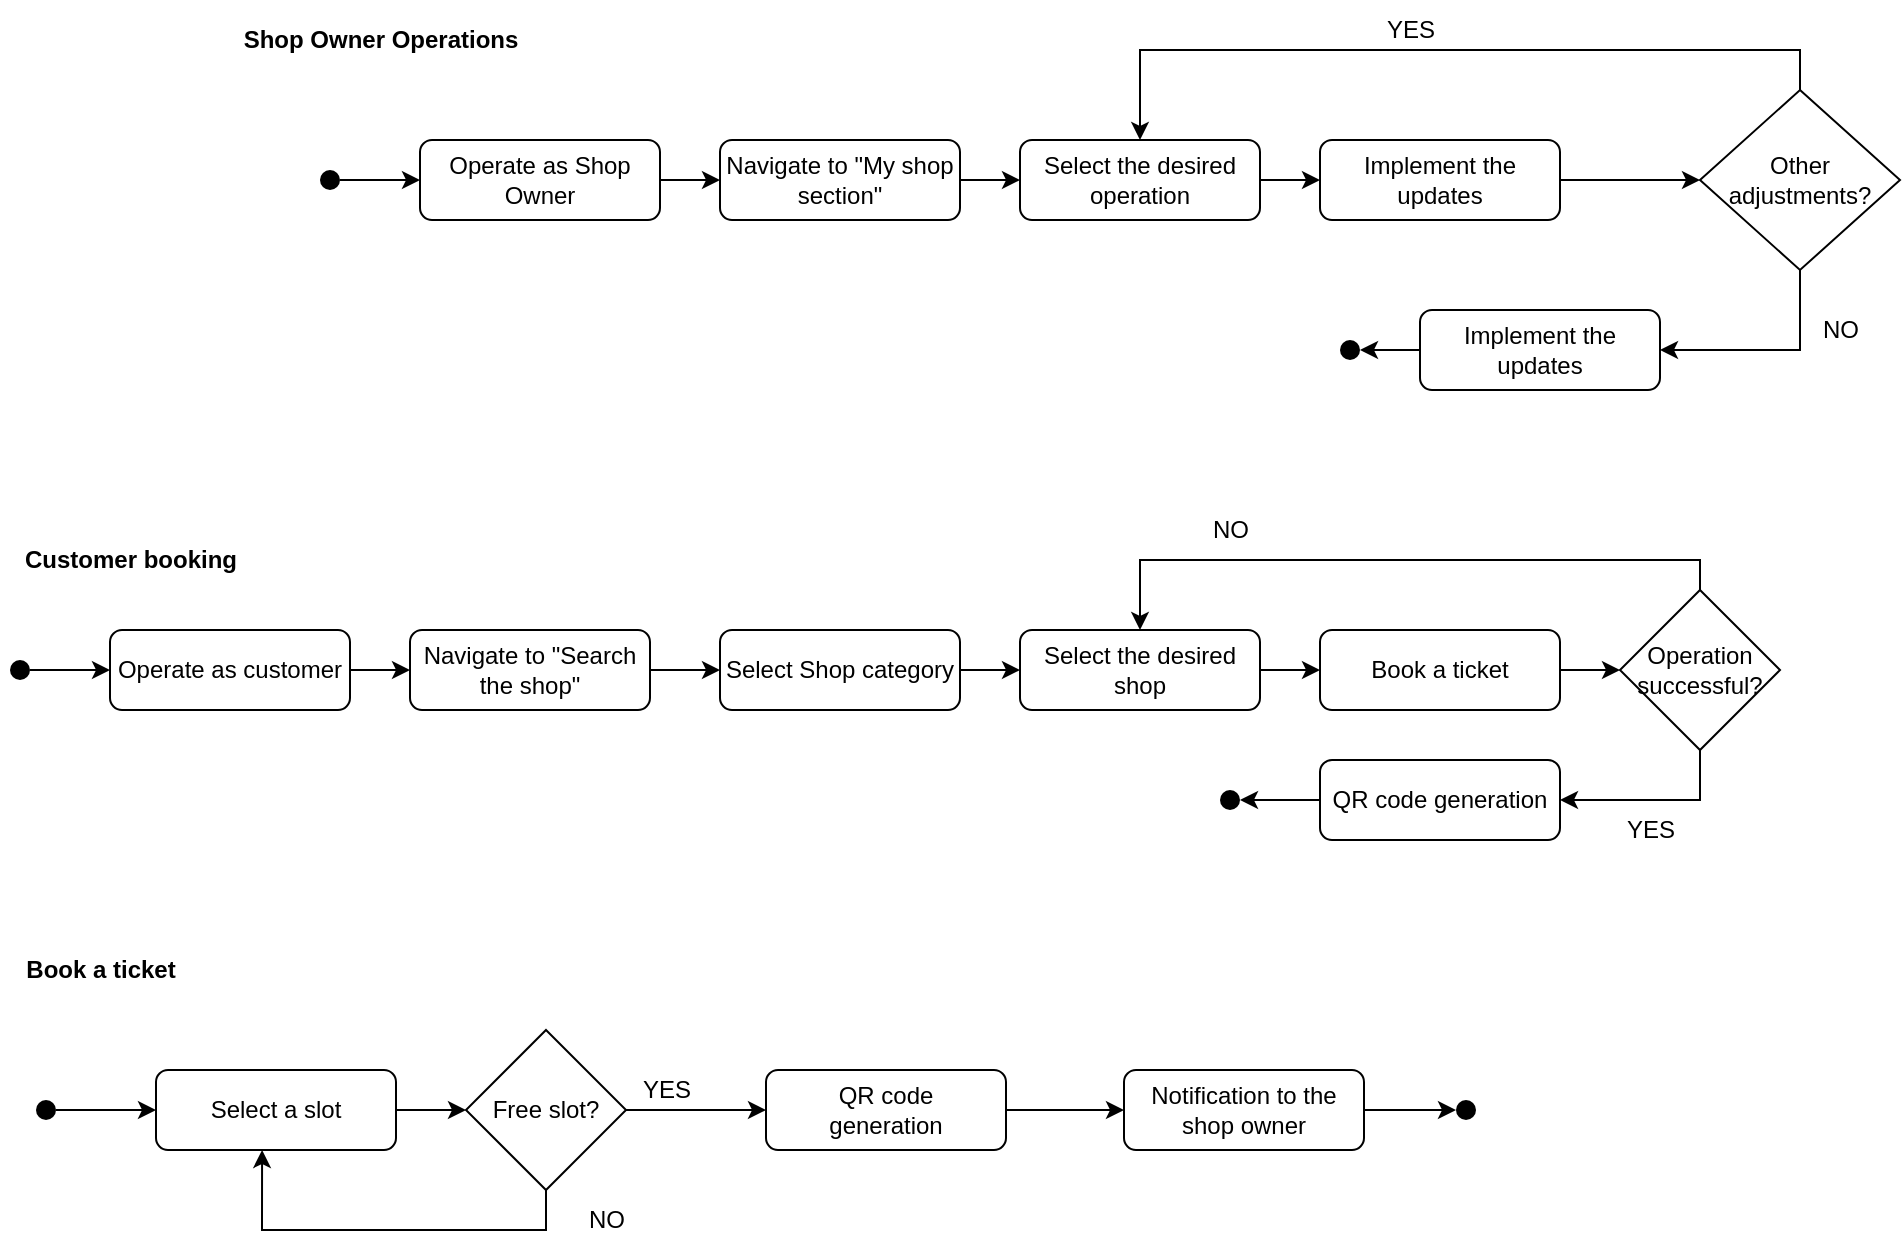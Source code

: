 <mxfile version="20.6.1" type="device"><diagram id="C5RBs43oDa-KdzZeNtuy" name="Page-1"><mxGraphModel dx="2281" dy="966" grid="1" gridSize="10" guides="1" tooltips="1" connect="1" arrows="1" fold="1" page="1" pageScale="1" pageWidth="827" pageHeight="1169" math="0" shadow="0"><root><mxCell id="WIyWlLk6GJQsqaUBKTNV-0"/><mxCell id="WIyWlLk6GJQsqaUBKTNV-1" parent="WIyWlLk6GJQsqaUBKTNV-0"/><mxCell id="CTdliA3NCelJ69mW_nRL-2" style="edgeStyle=orthogonalEdgeStyle;rounded=0;orthogonalLoop=1;jettySize=auto;html=1;entryX=0;entryY=0.5;entryDx=0;entryDy=0;" parent="WIyWlLk6GJQsqaUBKTNV-1" source="WIyWlLk6GJQsqaUBKTNV-3" target="CTdliA3NCelJ69mW_nRL-3" edge="1"><mxGeometry relative="1" as="geometry"><mxPoint x="-160" y="90" as="targetPoint"/></mxGeometry></mxCell><mxCell id="WIyWlLk6GJQsqaUBKTNV-3" value="Operate as Shop Owner" style="rounded=1;whiteSpace=wrap;html=1;fontSize=12;glass=0;strokeWidth=1;shadow=0;" parent="WIyWlLk6GJQsqaUBKTNV-1" vertex="1"><mxGeometry x="-330" y="70" width="120" height="40" as="geometry"/></mxCell><mxCell id="CTdliA3NCelJ69mW_nRL-1" style="edgeStyle=orthogonalEdgeStyle;rounded=0;orthogonalLoop=1;jettySize=auto;html=1;entryX=0;entryY=0.5;entryDx=0;entryDy=0;" parent="WIyWlLk6GJQsqaUBKTNV-1" source="CTdliA3NCelJ69mW_nRL-0" target="WIyWlLk6GJQsqaUBKTNV-3" edge="1"><mxGeometry relative="1" as="geometry"/></mxCell><mxCell id="CTdliA3NCelJ69mW_nRL-0" value="" style="shape=ellipse;fillColor=#000000;strokeColor=none;html=1;sketch=0;" parent="WIyWlLk6GJQsqaUBKTNV-1" vertex="1"><mxGeometry x="-380" y="85" width="10" height="10" as="geometry"/></mxCell><mxCell id="CTdliA3NCelJ69mW_nRL-4" style="edgeStyle=orthogonalEdgeStyle;rounded=0;orthogonalLoop=1;jettySize=auto;html=1;" parent="WIyWlLk6GJQsqaUBKTNV-1" source="CTdliA3NCelJ69mW_nRL-3" edge="1"><mxGeometry relative="1" as="geometry"><mxPoint x="-30" y="90" as="targetPoint"/></mxGeometry></mxCell><mxCell id="CTdliA3NCelJ69mW_nRL-3" value="Navigate to &quot;My shop section&quot;" style="rounded=1;whiteSpace=wrap;html=1;fontSize=12;glass=0;strokeWidth=1;shadow=0;" parent="WIyWlLk6GJQsqaUBKTNV-1" vertex="1"><mxGeometry x="-180" y="70" width="120" height="40" as="geometry"/></mxCell><mxCell id="CTdliA3NCelJ69mW_nRL-6" style="edgeStyle=orthogonalEdgeStyle;rounded=0;orthogonalLoop=1;jettySize=auto;html=1;" parent="WIyWlLk6GJQsqaUBKTNV-1" source="CTdliA3NCelJ69mW_nRL-5" edge="1"><mxGeometry relative="1" as="geometry"><mxPoint x="120" y="90" as="targetPoint"/></mxGeometry></mxCell><mxCell id="CTdliA3NCelJ69mW_nRL-5" value="Select the desired operation" style="rounded=1;whiteSpace=wrap;html=1;fontSize=12;glass=0;strokeWidth=1;shadow=0;" parent="WIyWlLk6GJQsqaUBKTNV-1" vertex="1"><mxGeometry x="-30" y="70" width="120" height="40" as="geometry"/></mxCell><mxCell id="JFEak406XiJLU-9GUNY_-29" style="edgeStyle=orthogonalEdgeStyle;rounded=0;orthogonalLoop=1;jettySize=auto;html=1;exitX=1;exitY=0.5;exitDx=0;exitDy=0;entryX=0;entryY=0.5;entryDx=0;entryDy=0;" parent="WIyWlLk6GJQsqaUBKTNV-1" source="CTdliA3NCelJ69mW_nRL-7" target="CTdliA3NCelJ69mW_nRL-14" edge="1"><mxGeometry relative="1" as="geometry"/></mxCell><mxCell id="CTdliA3NCelJ69mW_nRL-7" value="Implement the updates" style="rounded=1;whiteSpace=wrap;html=1;fontSize=12;glass=0;strokeWidth=1;shadow=0;" parent="WIyWlLk6GJQsqaUBKTNV-1" vertex="1"><mxGeometry x="120" y="70" width="120" height="40" as="geometry"/></mxCell><mxCell id="CTdliA3NCelJ69mW_nRL-16" style="edgeStyle=orthogonalEdgeStyle;rounded=0;orthogonalLoop=1;jettySize=auto;html=1;entryX=0.5;entryY=0;entryDx=0;entryDy=0;startArrow=none;" parent="WIyWlLk6GJQsqaUBKTNV-1" edge="1"><mxGeometry relative="1" as="geometry"><mxPoint x="310" y="190" as="targetPoint"/><mxPoint x="310" y="190" as="sourcePoint"/></mxGeometry></mxCell><mxCell id="JFEak406XiJLU-9GUNY_-26" style="edgeStyle=orthogonalEdgeStyle;rounded=0;orthogonalLoop=1;jettySize=auto;html=1;exitX=0.5;exitY=0;exitDx=0;exitDy=0;entryX=0.5;entryY=0;entryDx=0;entryDy=0;" parent="WIyWlLk6GJQsqaUBKTNV-1" source="CTdliA3NCelJ69mW_nRL-14" target="CTdliA3NCelJ69mW_nRL-5" edge="1"><mxGeometry relative="1" as="geometry"/></mxCell><mxCell id="JFEak406XiJLU-9GUNY_-28" style="edgeStyle=orthogonalEdgeStyle;rounded=0;orthogonalLoop=1;jettySize=auto;html=1;exitX=0.5;exitY=1;exitDx=0;exitDy=0;entryX=1;entryY=0.5;entryDx=0;entryDy=0;" parent="WIyWlLk6GJQsqaUBKTNV-1" source="CTdliA3NCelJ69mW_nRL-14" target="CTdliA3NCelJ69mW_nRL-87" edge="1"><mxGeometry relative="1" as="geometry"/></mxCell><mxCell id="CTdliA3NCelJ69mW_nRL-14" value="Other adjustments?" style="rhombus;whiteSpace=wrap;html=1;" parent="WIyWlLk6GJQsqaUBKTNV-1" vertex="1"><mxGeometry x="310" y="45" width="100" height="90" as="geometry"/></mxCell><mxCell id="CTdliA3NCelJ69mW_nRL-17" value="YES" style="text;html=1;align=center;verticalAlign=middle;resizable=0;points=[];autosize=1;strokeColor=none;fillColor=none;" parent="WIyWlLk6GJQsqaUBKTNV-1" vertex="1"><mxGeometry x="140" width="50" height="30" as="geometry"/></mxCell><mxCell id="CTdliA3NCelJ69mW_nRL-18" value="NO" style="text;html=1;align=center;verticalAlign=middle;resizable=0;points=[];autosize=1;strokeColor=none;fillColor=none;" parent="WIyWlLk6GJQsqaUBKTNV-1" vertex="1"><mxGeometry x="360" y="150" width="40" height="30" as="geometry"/></mxCell><mxCell id="CTdliA3NCelJ69mW_nRL-75" style="edgeStyle=orthogonalEdgeStyle;rounded=0;orthogonalLoop=1;jettySize=auto;html=1;entryX=0;entryY=0.5;entryDx=0;entryDy=0;" parent="WIyWlLk6GJQsqaUBKTNV-1" source="CTdliA3NCelJ69mW_nRL-73" target="CTdliA3NCelJ69mW_nRL-74" edge="1"><mxGeometry relative="1" as="geometry"/></mxCell><mxCell id="CTdliA3NCelJ69mW_nRL-73" value="" style="shape=ellipse;fillColor=#000000;strokeColor=none;html=1;sketch=0;" parent="WIyWlLk6GJQsqaUBKTNV-1" vertex="1"><mxGeometry x="-535" y="330" width="10" height="10" as="geometry"/></mxCell><mxCell id="CTdliA3NCelJ69mW_nRL-77" style="edgeStyle=orthogonalEdgeStyle;rounded=0;orthogonalLoop=1;jettySize=auto;html=1;entryX=0;entryY=0.5;entryDx=0;entryDy=0;" parent="WIyWlLk6GJQsqaUBKTNV-1" source="CTdliA3NCelJ69mW_nRL-74" target="CTdliA3NCelJ69mW_nRL-76" edge="1"><mxGeometry relative="1" as="geometry"/></mxCell><mxCell id="CTdliA3NCelJ69mW_nRL-74" value="Operate as customer" style="rounded=1;whiteSpace=wrap;html=1;fontSize=12;glass=0;strokeWidth=1;shadow=0;" parent="WIyWlLk6GJQsqaUBKTNV-1" vertex="1"><mxGeometry x="-485" y="315" width="120" height="40" as="geometry"/></mxCell><mxCell id="JFEak406XiJLU-9GUNY_-19" style="edgeStyle=orthogonalEdgeStyle;rounded=0;orthogonalLoop=1;jettySize=auto;html=1;exitX=1;exitY=0.5;exitDx=0;exitDy=0;entryX=0;entryY=0.5;entryDx=0;entryDy=0;" parent="WIyWlLk6GJQsqaUBKTNV-1" source="CTdliA3NCelJ69mW_nRL-76" target="JFEak406XiJLU-9GUNY_-18" edge="1"><mxGeometry relative="1" as="geometry"/></mxCell><mxCell id="CTdliA3NCelJ69mW_nRL-76" value="Navigate to &quot;Search the shop&quot;" style="rounded=1;whiteSpace=wrap;html=1;fontSize=12;glass=0;strokeWidth=1;shadow=0;" parent="WIyWlLk6GJQsqaUBKTNV-1" vertex="1"><mxGeometry x="-335" y="315" width="120" height="40" as="geometry"/></mxCell><mxCell id="CTdliA3NCelJ69mW_nRL-81" style="edgeStyle=orthogonalEdgeStyle;rounded=0;orthogonalLoop=1;jettySize=auto;html=1;entryX=0;entryY=0.5;entryDx=0;entryDy=0;" parent="WIyWlLk6GJQsqaUBKTNV-1" source="CTdliA3NCelJ69mW_nRL-78" target="CTdliA3NCelJ69mW_nRL-80" edge="1"><mxGeometry relative="1" as="geometry"/></mxCell><mxCell id="CTdliA3NCelJ69mW_nRL-78" value="Select the desired shop" style="rounded=1;whiteSpace=wrap;html=1;fontSize=12;glass=0;strokeWidth=1;shadow=0;" parent="WIyWlLk6GJQsqaUBKTNV-1" vertex="1"><mxGeometry x="-30" y="315" width="120" height="40" as="geometry"/></mxCell><mxCell id="CTdliA3NCelJ69mW_nRL-83" style="edgeStyle=orthogonalEdgeStyle;rounded=0;orthogonalLoop=1;jettySize=auto;html=1;entryX=0;entryY=0.5;entryDx=0;entryDy=0;" parent="WIyWlLk6GJQsqaUBKTNV-1" source="CTdliA3NCelJ69mW_nRL-80" target="CTdliA3NCelJ69mW_nRL-82" edge="1"><mxGeometry relative="1" as="geometry"/></mxCell><mxCell id="CTdliA3NCelJ69mW_nRL-80" value="Book a ticket" style="rounded=1;whiteSpace=wrap;html=1;fontSize=12;glass=0;strokeWidth=1;shadow=0;" parent="WIyWlLk6GJQsqaUBKTNV-1" vertex="1"><mxGeometry x="120" y="315" width="120" height="40" as="geometry"/></mxCell><mxCell id="CTdliA3NCelJ69mW_nRL-84" style="edgeStyle=orthogonalEdgeStyle;rounded=0;orthogonalLoop=1;jettySize=auto;html=1;entryX=0.5;entryY=0;entryDx=0;entryDy=0;" parent="WIyWlLk6GJQsqaUBKTNV-1" source="CTdliA3NCelJ69mW_nRL-82" target="CTdliA3NCelJ69mW_nRL-78" edge="1"><mxGeometry relative="1" as="geometry"><Array as="points"><mxPoint x="310" y="280"/><mxPoint x="30" y="280"/></Array></mxGeometry></mxCell><mxCell id="CTdliA3NCelJ69mW_nRL-90" style="edgeStyle=orthogonalEdgeStyle;rounded=0;orthogonalLoop=1;jettySize=auto;html=1;entryX=1;entryY=0.5;entryDx=0;entryDy=0;" parent="WIyWlLk6GJQsqaUBKTNV-1" source="CTdliA3NCelJ69mW_nRL-82" target="CTdliA3NCelJ69mW_nRL-91" edge="1"><mxGeometry relative="1" as="geometry"><mxPoint x="220" y="400" as="targetPoint"/><Array as="points"><mxPoint x="310" y="400"/></Array></mxGeometry></mxCell><mxCell id="CTdliA3NCelJ69mW_nRL-82" value="Operation successful?" style="rhombus;whiteSpace=wrap;html=1;" parent="WIyWlLk6GJQsqaUBKTNV-1" vertex="1"><mxGeometry x="270" y="295" width="80" height="80" as="geometry"/></mxCell><mxCell id="CTdliA3NCelJ69mW_nRL-86" value="" style="shape=ellipse;fillColor=#000000;strokeColor=none;html=1;sketch=0;" parent="WIyWlLk6GJQsqaUBKTNV-1" vertex="1"><mxGeometry x="130" y="170" width="10" height="10" as="geometry"/></mxCell><mxCell id="CTdliA3NCelJ69mW_nRL-88" style="edgeStyle=orthogonalEdgeStyle;rounded=0;orthogonalLoop=1;jettySize=auto;html=1;entryX=1;entryY=0.5;entryDx=0;entryDy=0;" parent="WIyWlLk6GJQsqaUBKTNV-1" source="CTdliA3NCelJ69mW_nRL-87" target="CTdliA3NCelJ69mW_nRL-86" edge="1"><mxGeometry relative="1" as="geometry"/></mxCell><mxCell id="CTdliA3NCelJ69mW_nRL-87" value="Implement the updates" style="rounded=1;whiteSpace=wrap;html=1;fontSize=12;glass=0;strokeWidth=1;shadow=0;" parent="WIyWlLk6GJQsqaUBKTNV-1" vertex="1"><mxGeometry x="170" y="155" width="120" height="40" as="geometry"/></mxCell><mxCell id="CTdliA3NCelJ69mW_nRL-92" style="edgeStyle=orthogonalEdgeStyle;rounded=0;orthogonalLoop=1;jettySize=auto;html=1;entryX=1;entryY=0.5;entryDx=0;entryDy=0;" parent="WIyWlLk6GJQsqaUBKTNV-1" source="CTdliA3NCelJ69mW_nRL-91" target="CTdliA3NCelJ69mW_nRL-93" edge="1"><mxGeometry relative="1" as="geometry"><mxPoint x="90" y="400" as="targetPoint"/></mxGeometry></mxCell><mxCell id="CTdliA3NCelJ69mW_nRL-91" value="QR code generation" style="rounded=1;whiteSpace=wrap;html=1;fontSize=12;glass=0;strokeWidth=1;shadow=0;" parent="WIyWlLk6GJQsqaUBKTNV-1" vertex="1"><mxGeometry x="120" y="380" width="120" height="40" as="geometry"/></mxCell><mxCell id="CTdliA3NCelJ69mW_nRL-93" value="" style="shape=ellipse;fillColor=#000000;strokeColor=none;html=1;sketch=0;" parent="WIyWlLk6GJQsqaUBKTNV-1" vertex="1"><mxGeometry x="70" y="395" width="10" height="10" as="geometry"/></mxCell><mxCell id="CTdliA3NCelJ69mW_nRL-102" style="edgeStyle=orthogonalEdgeStyle;rounded=0;orthogonalLoop=1;jettySize=auto;html=1;entryX=0;entryY=0.5;entryDx=0;entryDy=0;" parent="WIyWlLk6GJQsqaUBKTNV-1" source="CTdliA3NCelJ69mW_nRL-99" target="CTdliA3NCelJ69mW_nRL-122" edge="1"><mxGeometry relative="1" as="geometry"><mxPoint x="-312" y="555" as="targetPoint"/></mxGeometry></mxCell><mxCell id="CTdliA3NCelJ69mW_nRL-99" value="Select a slot" style="rounded=1;whiteSpace=wrap;html=1;fontSize=12;glass=0;strokeWidth=1;shadow=0;" parent="WIyWlLk6GJQsqaUBKTNV-1" vertex="1"><mxGeometry x="-462" y="535" width="120" height="40" as="geometry"/></mxCell><mxCell id="CTdliA3NCelJ69mW_nRL-103" value="NO" style="text;html=1;align=center;verticalAlign=middle;resizable=0;points=[];autosize=1;strokeColor=none;fillColor=none;" parent="WIyWlLk6GJQsqaUBKTNV-1" vertex="1"><mxGeometry x="55" y="250" width="40" height="30" as="geometry"/></mxCell><mxCell id="CTdliA3NCelJ69mW_nRL-109" value="YES" style="text;html=1;align=center;verticalAlign=middle;resizable=0;points=[];autosize=1;strokeColor=none;fillColor=none;" parent="WIyWlLk6GJQsqaUBKTNV-1" vertex="1"><mxGeometry x="260" y="400" width="50" height="30" as="geometry"/></mxCell><mxCell id="CTdliA3NCelJ69mW_nRL-114" value="NO" style="text;html=1;align=center;verticalAlign=middle;resizable=0;points=[];autosize=1;strokeColor=none;fillColor=none;" parent="WIyWlLk6GJQsqaUBKTNV-1" vertex="1"><mxGeometry x="-257" y="595" width="40" height="30" as="geometry"/></mxCell><mxCell id="JFEak406XiJLU-9GUNY_-7" style="edgeStyle=orthogonalEdgeStyle;rounded=0;orthogonalLoop=1;jettySize=auto;html=1;exitX=1;exitY=0.5;exitDx=0;exitDy=0;entryX=0;entryY=0.5;entryDx=0;entryDy=0;" parent="WIyWlLk6GJQsqaUBKTNV-1" source="CTdliA3NCelJ69mW_nRL-117" target="JFEak406XiJLU-9GUNY_-6" edge="1"><mxGeometry relative="1" as="geometry"/></mxCell><mxCell id="CTdliA3NCelJ69mW_nRL-117" value="QR code&lt;br&gt;generation" style="rounded=1;whiteSpace=wrap;html=1;fontSize=12;glass=0;strokeWidth=1;shadow=0;" parent="WIyWlLk6GJQsqaUBKTNV-1" vertex="1"><mxGeometry x="-157" y="535" width="120" height="40" as="geometry"/></mxCell><mxCell id="CTdliA3NCelJ69mW_nRL-123" style="edgeStyle=orthogonalEdgeStyle;rounded=0;orthogonalLoop=1;jettySize=auto;html=1;entryX=0;entryY=0.5;entryDx=0;entryDy=0;" parent="WIyWlLk6GJQsqaUBKTNV-1" source="CTdliA3NCelJ69mW_nRL-122" target="CTdliA3NCelJ69mW_nRL-117" edge="1"><mxGeometry relative="1" as="geometry"><mxPoint x="-192" y="555" as="targetPoint"/></mxGeometry></mxCell><mxCell id="JFEak406XiJLU-9GUNY_-10" style="edgeStyle=orthogonalEdgeStyle;rounded=0;orthogonalLoop=1;jettySize=auto;html=1;exitX=0.5;exitY=1;exitDx=0;exitDy=0;entryX=0.442;entryY=1;entryDx=0;entryDy=0;entryPerimeter=0;" parent="WIyWlLk6GJQsqaUBKTNV-1" source="CTdliA3NCelJ69mW_nRL-122" target="CTdliA3NCelJ69mW_nRL-99" edge="1"><mxGeometry relative="1" as="geometry"/></mxCell><mxCell id="CTdliA3NCelJ69mW_nRL-122" value="Free slot?" style="rhombus;whiteSpace=wrap;html=1;" parent="WIyWlLk6GJQsqaUBKTNV-1" vertex="1"><mxGeometry x="-307" y="515" width="80" height="80" as="geometry"/></mxCell><mxCell id="JFEak406XiJLU-9GUNY_-1" style="edgeStyle=orthogonalEdgeStyle;rounded=0;orthogonalLoop=1;jettySize=auto;html=1;entryX=0;entryY=0.5;entryDx=0;entryDy=0;" parent="WIyWlLk6GJQsqaUBKTNV-1" source="JFEak406XiJLU-9GUNY_-2" target="CTdliA3NCelJ69mW_nRL-99" edge="1"><mxGeometry relative="1" as="geometry"><mxPoint x="-612" y="555" as="targetPoint"/></mxGeometry></mxCell><mxCell id="JFEak406XiJLU-9GUNY_-2" value="" style="shape=ellipse;fillColor=#000000;strokeColor=none;html=1;sketch=0;" parent="WIyWlLk6GJQsqaUBKTNV-1" vertex="1"><mxGeometry x="-522" y="550" width="10" height="10" as="geometry"/></mxCell><mxCell id="JFEak406XiJLU-9GUNY_-4" value="YES" style="text;html=1;align=center;verticalAlign=middle;resizable=0;points=[];autosize=1;strokeColor=none;fillColor=none;" parent="WIyWlLk6GJQsqaUBKTNV-1" vertex="1"><mxGeometry x="-232" y="530" width="50" height="30" as="geometry"/></mxCell><mxCell id="JFEak406XiJLU-9GUNY_-25" style="edgeStyle=orthogonalEdgeStyle;rounded=0;orthogonalLoop=1;jettySize=auto;html=1;exitX=1;exitY=0.5;exitDx=0;exitDy=0;entryX=0;entryY=0.5;entryDx=0;entryDy=0;" parent="WIyWlLk6GJQsqaUBKTNV-1" source="JFEak406XiJLU-9GUNY_-6" target="JFEak406XiJLU-9GUNY_-23" edge="1"><mxGeometry relative="1" as="geometry"/></mxCell><mxCell id="JFEak406XiJLU-9GUNY_-6" value="Notification to the shop owner" style="rounded=1;whiteSpace=wrap;html=1;fontSize=12;glass=0;strokeWidth=1;shadow=0;" parent="WIyWlLk6GJQsqaUBKTNV-1" vertex="1"><mxGeometry x="22" y="535" width="120" height="40" as="geometry"/></mxCell><mxCell id="JFEak406XiJLU-9GUNY_-15" value="&lt;b&gt;Shop Owner Operations&lt;/b&gt;" style="text;html=1;align=center;verticalAlign=middle;resizable=0;points=[];autosize=1;strokeColor=none;fillColor=none;" parent="WIyWlLk6GJQsqaUBKTNV-1" vertex="1"><mxGeometry x="-430" y="5" width="160" height="30" as="geometry"/></mxCell><mxCell id="JFEak406XiJLU-9GUNY_-16" value="&lt;b&gt;Customer booking&lt;/b&gt;" style="text;html=1;align=center;verticalAlign=middle;resizable=0;points=[];autosize=1;strokeColor=none;fillColor=none;" parent="WIyWlLk6GJQsqaUBKTNV-1" vertex="1"><mxGeometry x="-540" y="265" width="130" height="30" as="geometry"/></mxCell><mxCell id="JFEak406XiJLU-9GUNY_-17" value="&lt;b&gt;Book a ticket&lt;/b&gt;" style="text;html=1;align=center;verticalAlign=middle;resizable=0;points=[];autosize=1;strokeColor=none;fillColor=none;" parent="WIyWlLk6GJQsqaUBKTNV-1" vertex="1"><mxGeometry x="-540" y="470" width="100" height="30" as="geometry"/></mxCell><mxCell id="JFEak406XiJLU-9GUNY_-20" style="edgeStyle=orthogonalEdgeStyle;rounded=0;orthogonalLoop=1;jettySize=auto;html=1;exitX=1;exitY=0.5;exitDx=0;exitDy=0;entryX=0;entryY=0.5;entryDx=0;entryDy=0;" parent="WIyWlLk6GJQsqaUBKTNV-1" source="JFEak406XiJLU-9GUNY_-18" target="CTdliA3NCelJ69mW_nRL-78" edge="1"><mxGeometry relative="1" as="geometry"/></mxCell><mxCell id="JFEak406XiJLU-9GUNY_-18" value="Select Shop category" style="rounded=1;whiteSpace=wrap;html=1;fontSize=12;glass=0;strokeWidth=1;shadow=0;" parent="WIyWlLk6GJQsqaUBKTNV-1" vertex="1"><mxGeometry x="-180" y="315" width="120" height="40" as="geometry"/></mxCell><mxCell id="JFEak406XiJLU-9GUNY_-23" value="" style="shape=ellipse;fillColor=#000000;strokeColor=none;html=1;sketch=0;" parent="WIyWlLk6GJQsqaUBKTNV-1" vertex="1"><mxGeometry x="188" y="550" width="10" height="10" as="geometry"/></mxCell></root></mxGraphModel></diagram></mxfile>